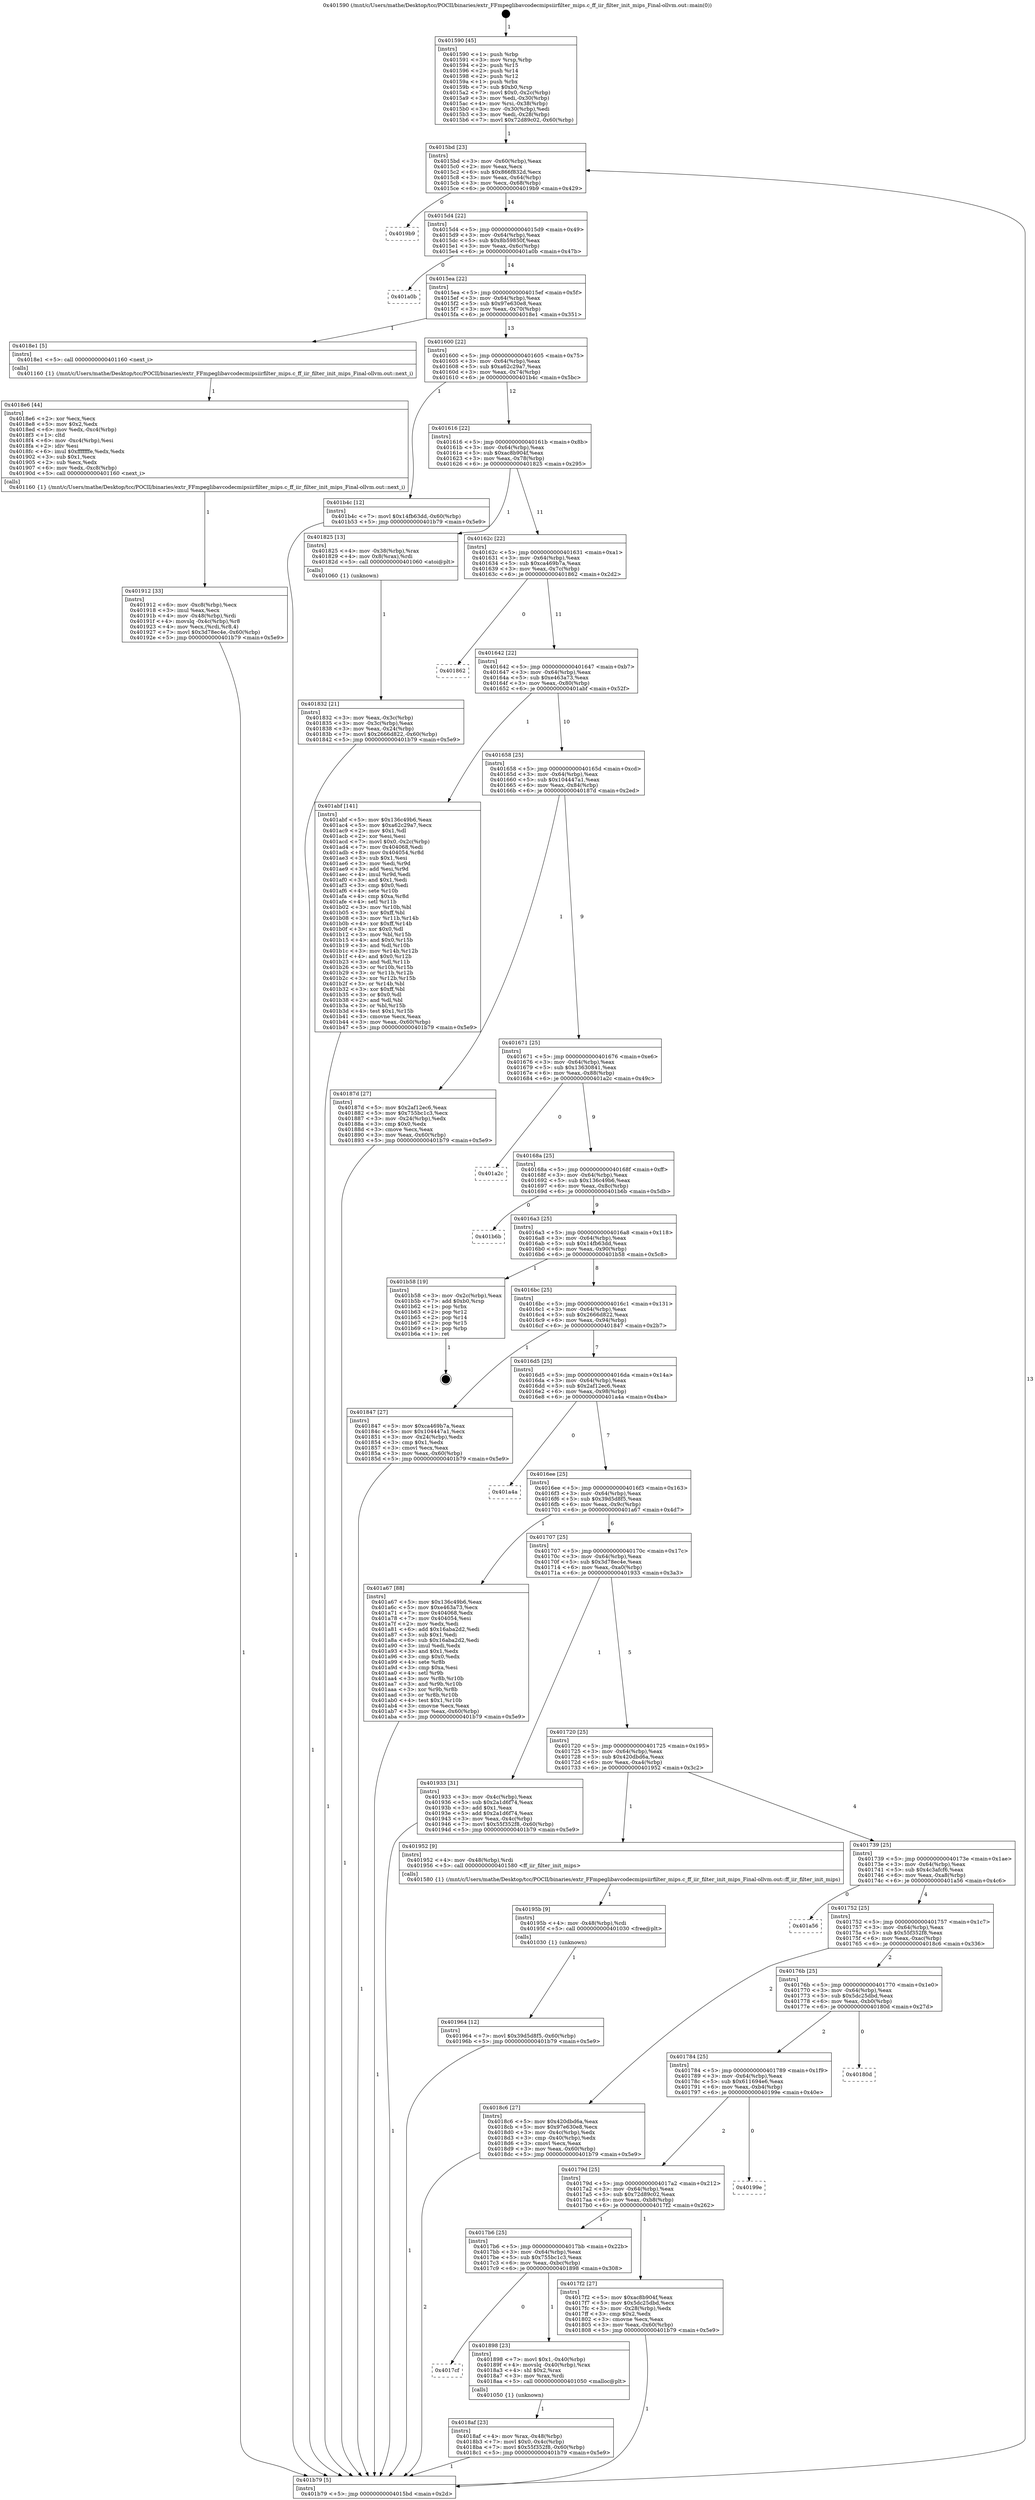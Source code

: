digraph "0x401590" {
  label = "0x401590 (/mnt/c/Users/mathe/Desktop/tcc/POCII/binaries/extr_FFmpeglibavcodecmipsiirfilter_mips.c_ff_iir_filter_init_mips_Final-ollvm.out::main(0))"
  labelloc = "t"
  node[shape=record]

  Entry [label="",width=0.3,height=0.3,shape=circle,fillcolor=black,style=filled]
  "0x4015bd" [label="{
     0x4015bd [23]\l
     | [instrs]\l
     &nbsp;&nbsp;0x4015bd \<+3\>: mov -0x60(%rbp),%eax\l
     &nbsp;&nbsp;0x4015c0 \<+2\>: mov %eax,%ecx\l
     &nbsp;&nbsp;0x4015c2 \<+6\>: sub $0x866f832d,%ecx\l
     &nbsp;&nbsp;0x4015c8 \<+3\>: mov %eax,-0x64(%rbp)\l
     &nbsp;&nbsp;0x4015cb \<+3\>: mov %ecx,-0x68(%rbp)\l
     &nbsp;&nbsp;0x4015ce \<+6\>: je 00000000004019b9 \<main+0x429\>\l
  }"]
  "0x4019b9" [label="{
     0x4019b9\l
  }", style=dashed]
  "0x4015d4" [label="{
     0x4015d4 [22]\l
     | [instrs]\l
     &nbsp;&nbsp;0x4015d4 \<+5\>: jmp 00000000004015d9 \<main+0x49\>\l
     &nbsp;&nbsp;0x4015d9 \<+3\>: mov -0x64(%rbp),%eax\l
     &nbsp;&nbsp;0x4015dc \<+5\>: sub $0x8b59850f,%eax\l
     &nbsp;&nbsp;0x4015e1 \<+3\>: mov %eax,-0x6c(%rbp)\l
     &nbsp;&nbsp;0x4015e4 \<+6\>: je 0000000000401a0b \<main+0x47b\>\l
  }"]
  Exit [label="",width=0.3,height=0.3,shape=circle,fillcolor=black,style=filled,peripheries=2]
  "0x401a0b" [label="{
     0x401a0b\l
  }", style=dashed]
  "0x4015ea" [label="{
     0x4015ea [22]\l
     | [instrs]\l
     &nbsp;&nbsp;0x4015ea \<+5\>: jmp 00000000004015ef \<main+0x5f\>\l
     &nbsp;&nbsp;0x4015ef \<+3\>: mov -0x64(%rbp),%eax\l
     &nbsp;&nbsp;0x4015f2 \<+5\>: sub $0x97e630e8,%eax\l
     &nbsp;&nbsp;0x4015f7 \<+3\>: mov %eax,-0x70(%rbp)\l
     &nbsp;&nbsp;0x4015fa \<+6\>: je 00000000004018e1 \<main+0x351\>\l
  }"]
  "0x401964" [label="{
     0x401964 [12]\l
     | [instrs]\l
     &nbsp;&nbsp;0x401964 \<+7\>: movl $0x39d5d8f5,-0x60(%rbp)\l
     &nbsp;&nbsp;0x40196b \<+5\>: jmp 0000000000401b79 \<main+0x5e9\>\l
  }"]
  "0x4018e1" [label="{
     0x4018e1 [5]\l
     | [instrs]\l
     &nbsp;&nbsp;0x4018e1 \<+5\>: call 0000000000401160 \<next_i\>\l
     | [calls]\l
     &nbsp;&nbsp;0x401160 \{1\} (/mnt/c/Users/mathe/Desktop/tcc/POCII/binaries/extr_FFmpeglibavcodecmipsiirfilter_mips.c_ff_iir_filter_init_mips_Final-ollvm.out::next_i)\l
  }"]
  "0x401600" [label="{
     0x401600 [22]\l
     | [instrs]\l
     &nbsp;&nbsp;0x401600 \<+5\>: jmp 0000000000401605 \<main+0x75\>\l
     &nbsp;&nbsp;0x401605 \<+3\>: mov -0x64(%rbp),%eax\l
     &nbsp;&nbsp;0x401608 \<+5\>: sub $0xa62c29a7,%eax\l
     &nbsp;&nbsp;0x40160d \<+3\>: mov %eax,-0x74(%rbp)\l
     &nbsp;&nbsp;0x401610 \<+6\>: je 0000000000401b4c \<main+0x5bc\>\l
  }"]
  "0x40195b" [label="{
     0x40195b [9]\l
     | [instrs]\l
     &nbsp;&nbsp;0x40195b \<+4\>: mov -0x48(%rbp),%rdi\l
     &nbsp;&nbsp;0x40195f \<+5\>: call 0000000000401030 \<free@plt\>\l
     | [calls]\l
     &nbsp;&nbsp;0x401030 \{1\} (unknown)\l
  }"]
  "0x401b4c" [label="{
     0x401b4c [12]\l
     | [instrs]\l
     &nbsp;&nbsp;0x401b4c \<+7\>: movl $0x14fb63dd,-0x60(%rbp)\l
     &nbsp;&nbsp;0x401b53 \<+5\>: jmp 0000000000401b79 \<main+0x5e9\>\l
  }"]
  "0x401616" [label="{
     0x401616 [22]\l
     | [instrs]\l
     &nbsp;&nbsp;0x401616 \<+5\>: jmp 000000000040161b \<main+0x8b\>\l
     &nbsp;&nbsp;0x40161b \<+3\>: mov -0x64(%rbp),%eax\l
     &nbsp;&nbsp;0x40161e \<+5\>: sub $0xac8b904f,%eax\l
     &nbsp;&nbsp;0x401623 \<+3\>: mov %eax,-0x78(%rbp)\l
     &nbsp;&nbsp;0x401626 \<+6\>: je 0000000000401825 \<main+0x295\>\l
  }"]
  "0x401912" [label="{
     0x401912 [33]\l
     | [instrs]\l
     &nbsp;&nbsp;0x401912 \<+6\>: mov -0xc8(%rbp),%ecx\l
     &nbsp;&nbsp;0x401918 \<+3\>: imul %eax,%ecx\l
     &nbsp;&nbsp;0x40191b \<+4\>: mov -0x48(%rbp),%rdi\l
     &nbsp;&nbsp;0x40191f \<+4\>: movslq -0x4c(%rbp),%r8\l
     &nbsp;&nbsp;0x401923 \<+4\>: mov %ecx,(%rdi,%r8,4)\l
     &nbsp;&nbsp;0x401927 \<+7\>: movl $0x3d78ec4e,-0x60(%rbp)\l
     &nbsp;&nbsp;0x40192e \<+5\>: jmp 0000000000401b79 \<main+0x5e9\>\l
  }"]
  "0x401825" [label="{
     0x401825 [13]\l
     | [instrs]\l
     &nbsp;&nbsp;0x401825 \<+4\>: mov -0x38(%rbp),%rax\l
     &nbsp;&nbsp;0x401829 \<+4\>: mov 0x8(%rax),%rdi\l
     &nbsp;&nbsp;0x40182d \<+5\>: call 0000000000401060 \<atoi@plt\>\l
     | [calls]\l
     &nbsp;&nbsp;0x401060 \{1\} (unknown)\l
  }"]
  "0x40162c" [label="{
     0x40162c [22]\l
     | [instrs]\l
     &nbsp;&nbsp;0x40162c \<+5\>: jmp 0000000000401631 \<main+0xa1\>\l
     &nbsp;&nbsp;0x401631 \<+3\>: mov -0x64(%rbp),%eax\l
     &nbsp;&nbsp;0x401634 \<+5\>: sub $0xca469b7a,%eax\l
     &nbsp;&nbsp;0x401639 \<+3\>: mov %eax,-0x7c(%rbp)\l
     &nbsp;&nbsp;0x40163c \<+6\>: je 0000000000401862 \<main+0x2d2\>\l
  }"]
  "0x4018e6" [label="{
     0x4018e6 [44]\l
     | [instrs]\l
     &nbsp;&nbsp;0x4018e6 \<+2\>: xor %ecx,%ecx\l
     &nbsp;&nbsp;0x4018e8 \<+5\>: mov $0x2,%edx\l
     &nbsp;&nbsp;0x4018ed \<+6\>: mov %edx,-0xc4(%rbp)\l
     &nbsp;&nbsp;0x4018f3 \<+1\>: cltd\l
     &nbsp;&nbsp;0x4018f4 \<+6\>: mov -0xc4(%rbp),%esi\l
     &nbsp;&nbsp;0x4018fa \<+2\>: idiv %esi\l
     &nbsp;&nbsp;0x4018fc \<+6\>: imul $0xfffffffe,%edx,%edx\l
     &nbsp;&nbsp;0x401902 \<+3\>: sub $0x1,%ecx\l
     &nbsp;&nbsp;0x401905 \<+2\>: sub %ecx,%edx\l
     &nbsp;&nbsp;0x401907 \<+6\>: mov %edx,-0xc8(%rbp)\l
     &nbsp;&nbsp;0x40190d \<+5\>: call 0000000000401160 \<next_i\>\l
     | [calls]\l
     &nbsp;&nbsp;0x401160 \{1\} (/mnt/c/Users/mathe/Desktop/tcc/POCII/binaries/extr_FFmpeglibavcodecmipsiirfilter_mips.c_ff_iir_filter_init_mips_Final-ollvm.out::next_i)\l
  }"]
  "0x401862" [label="{
     0x401862\l
  }", style=dashed]
  "0x401642" [label="{
     0x401642 [22]\l
     | [instrs]\l
     &nbsp;&nbsp;0x401642 \<+5\>: jmp 0000000000401647 \<main+0xb7\>\l
     &nbsp;&nbsp;0x401647 \<+3\>: mov -0x64(%rbp),%eax\l
     &nbsp;&nbsp;0x40164a \<+5\>: sub $0xe463a73,%eax\l
     &nbsp;&nbsp;0x40164f \<+3\>: mov %eax,-0x80(%rbp)\l
     &nbsp;&nbsp;0x401652 \<+6\>: je 0000000000401abf \<main+0x52f\>\l
  }"]
  "0x4018af" [label="{
     0x4018af [23]\l
     | [instrs]\l
     &nbsp;&nbsp;0x4018af \<+4\>: mov %rax,-0x48(%rbp)\l
     &nbsp;&nbsp;0x4018b3 \<+7\>: movl $0x0,-0x4c(%rbp)\l
     &nbsp;&nbsp;0x4018ba \<+7\>: movl $0x55f352f8,-0x60(%rbp)\l
     &nbsp;&nbsp;0x4018c1 \<+5\>: jmp 0000000000401b79 \<main+0x5e9\>\l
  }"]
  "0x401abf" [label="{
     0x401abf [141]\l
     | [instrs]\l
     &nbsp;&nbsp;0x401abf \<+5\>: mov $0x136c49b6,%eax\l
     &nbsp;&nbsp;0x401ac4 \<+5\>: mov $0xa62c29a7,%ecx\l
     &nbsp;&nbsp;0x401ac9 \<+2\>: mov $0x1,%dl\l
     &nbsp;&nbsp;0x401acb \<+2\>: xor %esi,%esi\l
     &nbsp;&nbsp;0x401acd \<+7\>: movl $0x0,-0x2c(%rbp)\l
     &nbsp;&nbsp;0x401ad4 \<+7\>: mov 0x404068,%edi\l
     &nbsp;&nbsp;0x401adb \<+8\>: mov 0x404054,%r8d\l
     &nbsp;&nbsp;0x401ae3 \<+3\>: sub $0x1,%esi\l
     &nbsp;&nbsp;0x401ae6 \<+3\>: mov %edi,%r9d\l
     &nbsp;&nbsp;0x401ae9 \<+3\>: add %esi,%r9d\l
     &nbsp;&nbsp;0x401aec \<+4\>: imul %r9d,%edi\l
     &nbsp;&nbsp;0x401af0 \<+3\>: and $0x1,%edi\l
     &nbsp;&nbsp;0x401af3 \<+3\>: cmp $0x0,%edi\l
     &nbsp;&nbsp;0x401af6 \<+4\>: sete %r10b\l
     &nbsp;&nbsp;0x401afa \<+4\>: cmp $0xa,%r8d\l
     &nbsp;&nbsp;0x401afe \<+4\>: setl %r11b\l
     &nbsp;&nbsp;0x401b02 \<+3\>: mov %r10b,%bl\l
     &nbsp;&nbsp;0x401b05 \<+3\>: xor $0xff,%bl\l
     &nbsp;&nbsp;0x401b08 \<+3\>: mov %r11b,%r14b\l
     &nbsp;&nbsp;0x401b0b \<+4\>: xor $0xff,%r14b\l
     &nbsp;&nbsp;0x401b0f \<+3\>: xor $0x0,%dl\l
     &nbsp;&nbsp;0x401b12 \<+3\>: mov %bl,%r15b\l
     &nbsp;&nbsp;0x401b15 \<+4\>: and $0x0,%r15b\l
     &nbsp;&nbsp;0x401b19 \<+3\>: and %dl,%r10b\l
     &nbsp;&nbsp;0x401b1c \<+3\>: mov %r14b,%r12b\l
     &nbsp;&nbsp;0x401b1f \<+4\>: and $0x0,%r12b\l
     &nbsp;&nbsp;0x401b23 \<+3\>: and %dl,%r11b\l
     &nbsp;&nbsp;0x401b26 \<+3\>: or %r10b,%r15b\l
     &nbsp;&nbsp;0x401b29 \<+3\>: or %r11b,%r12b\l
     &nbsp;&nbsp;0x401b2c \<+3\>: xor %r12b,%r15b\l
     &nbsp;&nbsp;0x401b2f \<+3\>: or %r14b,%bl\l
     &nbsp;&nbsp;0x401b32 \<+3\>: xor $0xff,%bl\l
     &nbsp;&nbsp;0x401b35 \<+3\>: or $0x0,%dl\l
     &nbsp;&nbsp;0x401b38 \<+2\>: and %dl,%bl\l
     &nbsp;&nbsp;0x401b3a \<+3\>: or %bl,%r15b\l
     &nbsp;&nbsp;0x401b3d \<+4\>: test $0x1,%r15b\l
     &nbsp;&nbsp;0x401b41 \<+3\>: cmovne %ecx,%eax\l
     &nbsp;&nbsp;0x401b44 \<+3\>: mov %eax,-0x60(%rbp)\l
     &nbsp;&nbsp;0x401b47 \<+5\>: jmp 0000000000401b79 \<main+0x5e9\>\l
  }"]
  "0x401658" [label="{
     0x401658 [25]\l
     | [instrs]\l
     &nbsp;&nbsp;0x401658 \<+5\>: jmp 000000000040165d \<main+0xcd\>\l
     &nbsp;&nbsp;0x40165d \<+3\>: mov -0x64(%rbp),%eax\l
     &nbsp;&nbsp;0x401660 \<+5\>: sub $0x104447a1,%eax\l
     &nbsp;&nbsp;0x401665 \<+6\>: mov %eax,-0x84(%rbp)\l
     &nbsp;&nbsp;0x40166b \<+6\>: je 000000000040187d \<main+0x2ed\>\l
  }"]
  "0x4017cf" [label="{
     0x4017cf\l
  }", style=dashed]
  "0x40187d" [label="{
     0x40187d [27]\l
     | [instrs]\l
     &nbsp;&nbsp;0x40187d \<+5\>: mov $0x2af12ec6,%eax\l
     &nbsp;&nbsp;0x401882 \<+5\>: mov $0x755bc1c3,%ecx\l
     &nbsp;&nbsp;0x401887 \<+3\>: mov -0x24(%rbp),%edx\l
     &nbsp;&nbsp;0x40188a \<+3\>: cmp $0x0,%edx\l
     &nbsp;&nbsp;0x40188d \<+3\>: cmove %ecx,%eax\l
     &nbsp;&nbsp;0x401890 \<+3\>: mov %eax,-0x60(%rbp)\l
     &nbsp;&nbsp;0x401893 \<+5\>: jmp 0000000000401b79 \<main+0x5e9\>\l
  }"]
  "0x401671" [label="{
     0x401671 [25]\l
     | [instrs]\l
     &nbsp;&nbsp;0x401671 \<+5\>: jmp 0000000000401676 \<main+0xe6\>\l
     &nbsp;&nbsp;0x401676 \<+3\>: mov -0x64(%rbp),%eax\l
     &nbsp;&nbsp;0x401679 \<+5\>: sub $0x13630841,%eax\l
     &nbsp;&nbsp;0x40167e \<+6\>: mov %eax,-0x88(%rbp)\l
     &nbsp;&nbsp;0x401684 \<+6\>: je 0000000000401a2c \<main+0x49c\>\l
  }"]
  "0x401898" [label="{
     0x401898 [23]\l
     | [instrs]\l
     &nbsp;&nbsp;0x401898 \<+7\>: movl $0x1,-0x40(%rbp)\l
     &nbsp;&nbsp;0x40189f \<+4\>: movslq -0x40(%rbp),%rax\l
     &nbsp;&nbsp;0x4018a3 \<+4\>: shl $0x2,%rax\l
     &nbsp;&nbsp;0x4018a7 \<+3\>: mov %rax,%rdi\l
     &nbsp;&nbsp;0x4018aa \<+5\>: call 0000000000401050 \<malloc@plt\>\l
     | [calls]\l
     &nbsp;&nbsp;0x401050 \{1\} (unknown)\l
  }"]
  "0x401a2c" [label="{
     0x401a2c\l
  }", style=dashed]
  "0x40168a" [label="{
     0x40168a [25]\l
     | [instrs]\l
     &nbsp;&nbsp;0x40168a \<+5\>: jmp 000000000040168f \<main+0xff\>\l
     &nbsp;&nbsp;0x40168f \<+3\>: mov -0x64(%rbp),%eax\l
     &nbsp;&nbsp;0x401692 \<+5\>: sub $0x136c49b6,%eax\l
     &nbsp;&nbsp;0x401697 \<+6\>: mov %eax,-0x8c(%rbp)\l
     &nbsp;&nbsp;0x40169d \<+6\>: je 0000000000401b6b \<main+0x5db\>\l
  }"]
  "0x401832" [label="{
     0x401832 [21]\l
     | [instrs]\l
     &nbsp;&nbsp;0x401832 \<+3\>: mov %eax,-0x3c(%rbp)\l
     &nbsp;&nbsp;0x401835 \<+3\>: mov -0x3c(%rbp),%eax\l
     &nbsp;&nbsp;0x401838 \<+3\>: mov %eax,-0x24(%rbp)\l
     &nbsp;&nbsp;0x40183b \<+7\>: movl $0x2666d822,-0x60(%rbp)\l
     &nbsp;&nbsp;0x401842 \<+5\>: jmp 0000000000401b79 \<main+0x5e9\>\l
  }"]
  "0x401b6b" [label="{
     0x401b6b\l
  }", style=dashed]
  "0x4016a3" [label="{
     0x4016a3 [25]\l
     | [instrs]\l
     &nbsp;&nbsp;0x4016a3 \<+5\>: jmp 00000000004016a8 \<main+0x118\>\l
     &nbsp;&nbsp;0x4016a8 \<+3\>: mov -0x64(%rbp),%eax\l
     &nbsp;&nbsp;0x4016ab \<+5\>: sub $0x14fb63dd,%eax\l
     &nbsp;&nbsp;0x4016b0 \<+6\>: mov %eax,-0x90(%rbp)\l
     &nbsp;&nbsp;0x4016b6 \<+6\>: je 0000000000401b58 \<main+0x5c8\>\l
  }"]
  "0x401590" [label="{
     0x401590 [45]\l
     | [instrs]\l
     &nbsp;&nbsp;0x401590 \<+1\>: push %rbp\l
     &nbsp;&nbsp;0x401591 \<+3\>: mov %rsp,%rbp\l
     &nbsp;&nbsp;0x401594 \<+2\>: push %r15\l
     &nbsp;&nbsp;0x401596 \<+2\>: push %r14\l
     &nbsp;&nbsp;0x401598 \<+2\>: push %r12\l
     &nbsp;&nbsp;0x40159a \<+1\>: push %rbx\l
     &nbsp;&nbsp;0x40159b \<+7\>: sub $0xb0,%rsp\l
     &nbsp;&nbsp;0x4015a2 \<+7\>: movl $0x0,-0x2c(%rbp)\l
     &nbsp;&nbsp;0x4015a9 \<+3\>: mov %edi,-0x30(%rbp)\l
     &nbsp;&nbsp;0x4015ac \<+4\>: mov %rsi,-0x38(%rbp)\l
     &nbsp;&nbsp;0x4015b0 \<+3\>: mov -0x30(%rbp),%edi\l
     &nbsp;&nbsp;0x4015b3 \<+3\>: mov %edi,-0x28(%rbp)\l
     &nbsp;&nbsp;0x4015b6 \<+7\>: movl $0x72d89c02,-0x60(%rbp)\l
  }"]
  "0x401b58" [label="{
     0x401b58 [19]\l
     | [instrs]\l
     &nbsp;&nbsp;0x401b58 \<+3\>: mov -0x2c(%rbp),%eax\l
     &nbsp;&nbsp;0x401b5b \<+7\>: add $0xb0,%rsp\l
     &nbsp;&nbsp;0x401b62 \<+1\>: pop %rbx\l
     &nbsp;&nbsp;0x401b63 \<+2\>: pop %r12\l
     &nbsp;&nbsp;0x401b65 \<+2\>: pop %r14\l
     &nbsp;&nbsp;0x401b67 \<+2\>: pop %r15\l
     &nbsp;&nbsp;0x401b69 \<+1\>: pop %rbp\l
     &nbsp;&nbsp;0x401b6a \<+1\>: ret\l
  }"]
  "0x4016bc" [label="{
     0x4016bc [25]\l
     | [instrs]\l
     &nbsp;&nbsp;0x4016bc \<+5\>: jmp 00000000004016c1 \<main+0x131\>\l
     &nbsp;&nbsp;0x4016c1 \<+3\>: mov -0x64(%rbp),%eax\l
     &nbsp;&nbsp;0x4016c4 \<+5\>: sub $0x2666d822,%eax\l
     &nbsp;&nbsp;0x4016c9 \<+6\>: mov %eax,-0x94(%rbp)\l
     &nbsp;&nbsp;0x4016cf \<+6\>: je 0000000000401847 \<main+0x2b7\>\l
  }"]
  "0x401b79" [label="{
     0x401b79 [5]\l
     | [instrs]\l
     &nbsp;&nbsp;0x401b79 \<+5\>: jmp 00000000004015bd \<main+0x2d\>\l
  }"]
  "0x401847" [label="{
     0x401847 [27]\l
     | [instrs]\l
     &nbsp;&nbsp;0x401847 \<+5\>: mov $0xca469b7a,%eax\l
     &nbsp;&nbsp;0x40184c \<+5\>: mov $0x104447a1,%ecx\l
     &nbsp;&nbsp;0x401851 \<+3\>: mov -0x24(%rbp),%edx\l
     &nbsp;&nbsp;0x401854 \<+3\>: cmp $0x1,%edx\l
     &nbsp;&nbsp;0x401857 \<+3\>: cmovl %ecx,%eax\l
     &nbsp;&nbsp;0x40185a \<+3\>: mov %eax,-0x60(%rbp)\l
     &nbsp;&nbsp;0x40185d \<+5\>: jmp 0000000000401b79 \<main+0x5e9\>\l
  }"]
  "0x4016d5" [label="{
     0x4016d5 [25]\l
     | [instrs]\l
     &nbsp;&nbsp;0x4016d5 \<+5\>: jmp 00000000004016da \<main+0x14a\>\l
     &nbsp;&nbsp;0x4016da \<+3\>: mov -0x64(%rbp),%eax\l
     &nbsp;&nbsp;0x4016dd \<+5\>: sub $0x2af12ec6,%eax\l
     &nbsp;&nbsp;0x4016e2 \<+6\>: mov %eax,-0x98(%rbp)\l
     &nbsp;&nbsp;0x4016e8 \<+6\>: je 0000000000401a4a \<main+0x4ba\>\l
  }"]
  "0x4017b6" [label="{
     0x4017b6 [25]\l
     | [instrs]\l
     &nbsp;&nbsp;0x4017b6 \<+5\>: jmp 00000000004017bb \<main+0x22b\>\l
     &nbsp;&nbsp;0x4017bb \<+3\>: mov -0x64(%rbp),%eax\l
     &nbsp;&nbsp;0x4017be \<+5\>: sub $0x755bc1c3,%eax\l
     &nbsp;&nbsp;0x4017c3 \<+6\>: mov %eax,-0xbc(%rbp)\l
     &nbsp;&nbsp;0x4017c9 \<+6\>: je 0000000000401898 \<main+0x308\>\l
  }"]
  "0x401a4a" [label="{
     0x401a4a\l
  }", style=dashed]
  "0x4016ee" [label="{
     0x4016ee [25]\l
     | [instrs]\l
     &nbsp;&nbsp;0x4016ee \<+5\>: jmp 00000000004016f3 \<main+0x163\>\l
     &nbsp;&nbsp;0x4016f3 \<+3\>: mov -0x64(%rbp),%eax\l
     &nbsp;&nbsp;0x4016f6 \<+5\>: sub $0x39d5d8f5,%eax\l
     &nbsp;&nbsp;0x4016fb \<+6\>: mov %eax,-0x9c(%rbp)\l
     &nbsp;&nbsp;0x401701 \<+6\>: je 0000000000401a67 \<main+0x4d7\>\l
  }"]
  "0x4017f2" [label="{
     0x4017f2 [27]\l
     | [instrs]\l
     &nbsp;&nbsp;0x4017f2 \<+5\>: mov $0xac8b904f,%eax\l
     &nbsp;&nbsp;0x4017f7 \<+5\>: mov $0x5dc25dbd,%ecx\l
     &nbsp;&nbsp;0x4017fc \<+3\>: mov -0x28(%rbp),%edx\l
     &nbsp;&nbsp;0x4017ff \<+3\>: cmp $0x2,%edx\l
     &nbsp;&nbsp;0x401802 \<+3\>: cmovne %ecx,%eax\l
     &nbsp;&nbsp;0x401805 \<+3\>: mov %eax,-0x60(%rbp)\l
     &nbsp;&nbsp;0x401808 \<+5\>: jmp 0000000000401b79 \<main+0x5e9\>\l
  }"]
  "0x401a67" [label="{
     0x401a67 [88]\l
     | [instrs]\l
     &nbsp;&nbsp;0x401a67 \<+5\>: mov $0x136c49b6,%eax\l
     &nbsp;&nbsp;0x401a6c \<+5\>: mov $0xe463a73,%ecx\l
     &nbsp;&nbsp;0x401a71 \<+7\>: mov 0x404068,%edx\l
     &nbsp;&nbsp;0x401a78 \<+7\>: mov 0x404054,%esi\l
     &nbsp;&nbsp;0x401a7f \<+2\>: mov %edx,%edi\l
     &nbsp;&nbsp;0x401a81 \<+6\>: add $0x16aba2d2,%edi\l
     &nbsp;&nbsp;0x401a87 \<+3\>: sub $0x1,%edi\l
     &nbsp;&nbsp;0x401a8a \<+6\>: sub $0x16aba2d2,%edi\l
     &nbsp;&nbsp;0x401a90 \<+3\>: imul %edi,%edx\l
     &nbsp;&nbsp;0x401a93 \<+3\>: and $0x1,%edx\l
     &nbsp;&nbsp;0x401a96 \<+3\>: cmp $0x0,%edx\l
     &nbsp;&nbsp;0x401a99 \<+4\>: sete %r8b\l
     &nbsp;&nbsp;0x401a9d \<+3\>: cmp $0xa,%esi\l
     &nbsp;&nbsp;0x401aa0 \<+4\>: setl %r9b\l
     &nbsp;&nbsp;0x401aa4 \<+3\>: mov %r8b,%r10b\l
     &nbsp;&nbsp;0x401aa7 \<+3\>: and %r9b,%r10b\l
     &nbsp;&nbsp;0x401aaa \<+3\>: xor %r9b,%r8b\l
     &nbsp;&nbsp;0x401aad \<+3\>: or %r8b,%r10b\l
     &nbsp;&nbsp;0x401ab0 \<+4\>: test $0x1,%r10b\l
     &nbsp;&nbsp;0x401ab4 \<+3\>: cmovne %ecx,%eax\l
     &nbsp;&nbsp;0x401ab7 \<+3\>: mov %eax,-0x60(%rbp)\l
     &nbsp;&nbsp;0x401aba \<+5\>: jmp 0000000000401b79 \<main+0x5e9\>\l
  }"]
  "0x401707" [label="{
     0x401707 [25]\l
     | [instrs]\l
     &nbsp;&nbsp;0x401707 \<+5\>: jmp 000000000040170c \<main+0x17c\>\l
     &nbsp;&nbsp;0x40170c \<+3\>: mov -0x64(%rbp),%eax\l
     &nbsp;&nbsp;0x40170f \<+5\>: sub $0x3d78ec4e,%eax\l
     &nbsp;&nbsp;0x401714 \<+6\>: mov %eax,-0xa0(%rbp)\l
     &nbsp;&nbsp;0x40171a \<+6\>: je 0000000000401933 \<main+0x3a3\>\l
  }"]
  "0x40179d" [label="{
     0x40179d [25]\l
     | [instrs]\l
     &nbsp;&nbsp;0x40179d \<+5\>: jmp 00000000004017a2 \<main+0x212\>\l
     &nbsp;&nbsp;0x4017a2 \<+3\>: mov -0x64(%rbp),%eax\l
     &nbsp;&nbsp;0x4017a5 \<+5\>: sub $0x72d89c02,%eax\l
     &nbsp;&nbsp;0x4017aa \<+6\>: mov %eax,-0xb8(%rbp)\l
     &nbsp;&nbsp;0x4017b0 \<+6\>: je 00000000004017f2 \<main+0x262\>\l
  }"]
  "0x401933" [label="{
     0x401933 [31]\l
     | [instrs]\l
     &nbsp;&nbsp;0x401933 \<+3\>: mov -0x4c(%rbp),%eax\l
     &nbsp;&nbsp;0x401936 \<+5\>: sub $0x2a1d6f74,%eax\l
     &nbsp;&nbsp;0x40193b \<+3\>: add $0x1,%eax\l
     &nbsp;&nbsp;0x40193e \<+5\>: add $0x2a1d6f74,%eax\l
     &nbsp;&nbsp;0x401943 \<+3\>: mov %eax,-0x4c(%rbp)\l
     &nbsp;&nbsp;0x401946 \<+7\>: movl $0x55f352f8,-0x60(%rbp)\l
     &nbsp;&nbsp;0x40194d \<+5\>: jmp 0000000000401b79 \<main+0x5e9\>\l
  }"]
  "0x401720" [label="{
     0x401720 [25]\l
     | [instrs]\l
     &nbsp;&nbsp;0x401720 \<+5\>: jmp 0000000000401725 \<main+0x195\>\l
     &nbsp;&nbsp;0x401725 \<+3\>: mov -0x64(%rbp),%eax\l
     &nbsp;&nbsp;0x401728 \<+5\>: sub $0x420dbd6a,%eax\l
     &nbsp;&nbsp;0x40172d \<+6\>: mov %eax,-0xa4(%rbp)\l
     &nbsp;&nbsp;0x401733 \<+6\>: je 0000000000401952 \<main+0x3c2\>\l
  }"]
  "0x40199e" [label="{
     0x40199e\l
  }", style=dashed]
  "0x401952" [label="{
     0x401952 [9]\l
     | [instrs]\l
     &nbsp;&nbsp;0x401952 \<+4\>: mov -0x48(%rbp),%rdi\l
     &nbsp;&nbsp;0x401956 \<+5\>: call 0000000000401580 \<ff_iir_filter_init_mips\>\l
     | [calls]\l
     &nbsp;&nbsp;0x401580 \{1\} (/mnt/c/Users/mathe/Desktop/tcc/POCII/binaries/extr_FFmpeglibavcodecmipsiirfilter_mips.c_ff_iir_filter_init_mips_Final-ollvm.out::ff_iir_filter_init_mips)\l
  }"]
  "0x401739" [label="{
     0x401739 [25]\l
     | [instrs]\l
     &nbsp;&nbsp;0x401739 \<+5\>: jmp 000000000040173e \<main+0x1ae\>\l
     &nbsp;&nbsp;0x40173e \<+3\>: mov -0x64(%rbp),%eax\l
     &nbsp;&nbsp;0x401741 \<+5\>: sub $0x4c3afcf6,%eax\l
     &nbsp;&nbsp;0x401746 \<+6\>: mov %eax,-0xa8(%rbp)\l
     &nbsp;&nbsp;0x40174c \<+6\>: je 0000000000401a56 \<main+0x4c6\>\l
  }"]
  "0x401784" [label="{
     0x401784 [25]\l
     | [instrs]\l
     &nbsp;&nbsp;0x401784 \<+5\>: jmp 0000000000401789 \<main+0x1f9\>\l
     &nbsp;&nbsp;0x401789 \<+3\>: mov -0x64(%rbp),%eax\l
     &nbsp;&nbsp;0x40178c \<+5\>: sub $0x611694e6,%eax\l
     &nbsp;&nbsp;0x401791 \<+6\>: mov %eax,-0xb4(%rbp)\l
     &nbsp;&nbsp;0x401797 \<+6\>: je 000000000040199e \<main+0x40e\>\l
  }"]
  "0x401a56" [label="{
     0x401a56\l
  }", style=dashed]
  "0x401752" [label="{
     0x401752 [25]\l
     | [instrs]\l
     &nbsp;&nbsp;0x401752 \<+5\>: jmp 0000000000401757 \<main+0x1c7\>\l
     &nbsp;&nbsp;0x401757 \<+3\>: mov -0x64(%rbp),%eax\l
     &nbsp;&nbsp;0x40175a \<+5\>: sub $0x55f352f8,%eax\l
     &nbsp;&nbsp;0x40175f \<+6\>: mov %eax,-0xac(%rbp)\l
     &nbsp;&nbsp;0x401765 \<+6\>: je 00000000004018c6 \<main+0x336\>\l
  }"]
  "0x40180d" [label="{
     0x40180d\l
  }", style=dashed]
  "0x4018c6" [label="{
     0x4018c6 [27]\l
     | [instrs]\l
     &nbsp;&nbsp;0x4018c6 \<+5\>: mov $0x420dbd6a,%eax\l
     &nbsp;&nbsp;0x4018cb \<+5\>: mov $0x97e630e8,%ecx\l
     &nbsp;&nbsp;0x4018d0 \<+3\>: mov -0x4c(%rbp),%edx\l
     &nbsp;&nbsp;0x4018d3 \<+3\>: cmp -0x40(%rbp),%edx\l
     &nbsp;&nbsp;0x4018d6 \<+3\>: cmovl %ecx,%eax\l
     &nbsp;&nbsp;0x4018d9 \<+3\>: mov %eax,-0x60(%rbp)\l
     &nbsp;&nbsp;0x4018dc \<+5\>: jmp 0000000000401b79 \<main+0x5e9\>\l
  }"]
  "0x40176b" [label="{
     0x40176b [25]\l
     | [instrs]\l
     &nbsp;&nbsp;0x40176b \<+5\>: jmp 0000000000401770 \<main+0x1e0\>\l
     &nbsp;&nbsp;0x401770 \<+3\>: mov -0x64(%rbp),%eax\l
     &nbsp;&nbsp;0x401773 \<+5\>: sub $0x5dc25dbd,%eax\l
     &nbsp;&nbsp;0x401778 \<+6\>: mov %eax,-0xb0(%rbp)\l
     &nbsp;&nbsp;0x40177e \<+6\>: je 000000000040180d \<main+0x27d\>\l
  }"]
  Entry -> "0x401590" [label=" 1"]
  "0x4015bd" -> "0x4019b9" [label=" 0"]
  "0x4015bd" -> "0x4015d4" [label=" 14"]
  "0x401b58" -> Exit [label=" 1"]
  "0x4015d4" -> "0x401a0b" [label=" 0"]
  "0x4015d4" -> "0x4015ea" [label=" 14"]
  "0x401b4c" -> "0x401b79" [label=" 1"]
  "0x4015ea" -> "0x4018e1" [label=" 1"]
  "0x4015ea" -> "0x401600" [label=" 13"]
  "0x401abf" -> "0x401b79" [label=" 1"]
  "0x401600" -> "0x401b4c" [label=" 1"]
  "0x401600" -> "0x401616" [label=" 12"]
  "0x401a67" -> "0x401b79" [label=" 1"]
  "0x401616" -> "0x401825" [label=" 1"]
  "0x401616" -> "0x40162c" [label=" 11"]
  "0x401964" -> "0x401b79" [label=" 1"]
  "0x40162c" -> "0x401862" [label=" 0"]
  "0x40162c" -> "0x401642" [label=" 11"]
  "0x40195b" -> "0x401964" [label=" 1"]
  "0x401642" -> "0x401abf" [label=" 1"]
  "0x401642" -> "0x401658" [label=" 10"]
  "0x401952" -> "0x40195b" [label=" 1"]
  "0x401658" -> "0x40187d" [label=" 1"]
  "0x401658" -> "0x401671" [label=" 9"]
  "0x401933" -> "0x401b79" [label=" 1"]
  "0x401671" -> "0x401a2c" [label=" 0"]
  "0x401671" -> "0x40168a" [label=" 9"]
  "0x401912" -> "0x401b79" [label=" 1"]
  "0x40168a" -> "0x401b6b" [label=" 0"]
  "0x40168a" -> "0x4016a3" [label=" 9"]
  "0x4018e1" -> "0x4018e6" [label=" 1"]
  "0x4016a3" -> "0x401b58" [label=" 1"]
  "0x4016a3" -> "0x4016bc" [label=" 8"]
  "0x4018c6" -> "0x401b79" [label=" 2"]
  "0x4016bc" -> "0x401847" [label=" 1"]
  "0x4016bc" -> "0x4016d5" [label=" 7"]
  "0x4018af" -> "0x401b79" [label=" 1"]
  "0x4016d5" -> "0x401a4a" [label=" 0"]
  "0x4016d5" -> "0x4016ee" [label=" 7"]
  "0x401898" -> "0x4018af" [label=" 1"]
  "0x4016ee" -> "0x401a67" [label=" 1"]
  "0x4016ee" -> "0x401707" [label=" 6"]
  "0x4017b6" -> "0x4017cf" [label=" 0"]
  "0x401707" -> "0x401933" [label=" 1"]
  "0x401707" -> "0x401720" [label=" 5"]
  "0x4018e6" -> "0x401912" [label=" 1"]
  "0x401720" -> "0x401952" [label=" 1"]
  "0x401720" -> "0x401739" [label=" 4"]
  "0x40187d" -> "0x401b79" [label=" 1"]
  "0x401739" -> "0x401a56" [label=" 0"]
  "0x401739" -> "0x401752" [label=" 4"]
  "0x401832" -> "0x401b79" [label=" 1"]
  "0x401752" -> "0x4018c6" [label=" 2"]
  "0x401752" -> "0x40176b" [label=" 2"]
  "0x401825" -> "0x401832" [label=" 1"]
  "0x40176b" -> "0x40180d" [label=" 0"]
  "0x40176b" -> "0x401784" [label=" 2"]
  "0x401847" -> "0x401b79" [label=" 1"]
  "0x401784" -> "0x40199e" [label=" 0"]
  "0x401784" -> "0x40179d" [label=" 2"]
  "0x4017b6" -> "0x401898" [label=" 1"]
  "0x40179d" -> "0x4017f2" [label=" 1"]
  "0x40179d" -> "0x4017b6" [label=" 1"]
  "0x4017f2" -> "0x401b79" [label=" 1"]
  "0x401590" -> "0x4015bd" [label=" 1"]
  "0x401b79" -> "0x4015bd" [label=" 13"]
}
